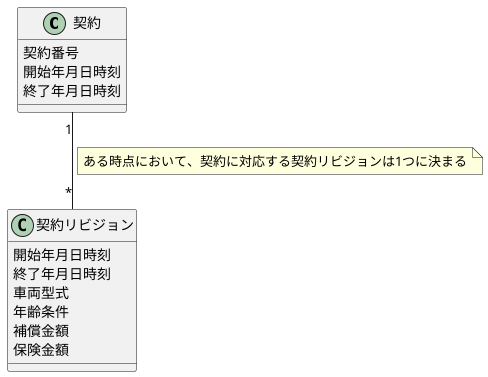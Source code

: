 @startuml

class 契約 {
  契約番号
  開始年月日時刻
  終了年月日時刻
}

class 契約リビジョン {
  開始年月日時刻
  終了年月日時刻
  車両型式
  年齢条件
  補償金額
  保険金額
}

契約 "1"--"*" 契約リビジョン
note on link : ある時点において、契約に対応する契約リビジョンは1つに決まる

@enduml
